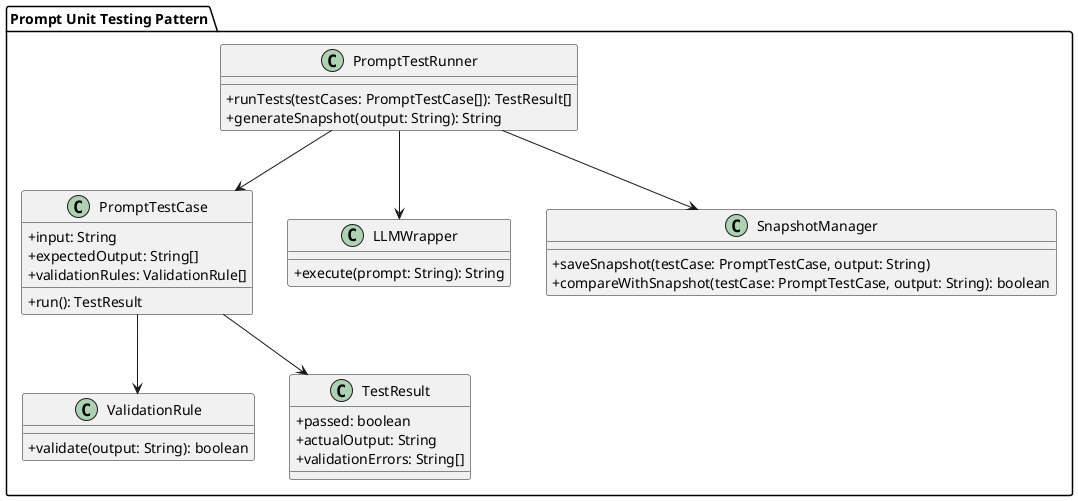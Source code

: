 @startuml
' Class Diagram
skinparam classAttributeIconSize 0

package "Prompt Unit Testing Pattern" {
    class PromptTestCase {
        +input: String
        +expectedOutput: String[]
        +validationRules: ValidationRule[]
        +run(): TestResult
    }

    class ValidationRule {
        +validate(output: String): boolean
    }

    class TestResult {
        +passed: boolean
        +actualOutput: String
        +validationErrors: String[]
    }

    class PromptTestRunner {
        +runTests(testCases: PromptTestCase[]): TestResult[]
        +generateSnapshot(output: String): String
    }

    class LLMWrapper {
        +execute(prompt: String): String
    }

    class SnapshotManager {
        +saveSnapshot(testCase: PromptTestCase, output: String)
        +compareWithSnapshot(testCase: PromptTestCase, output: String): boolean
    }

    PromptTestCase --> ValidationRule
    PromptTestCase --> TestResult
    PromptTestRunner --> PromptTestCase
    PromptTestRunner --> LLMWrapper
    PromptTestRunner --> SnapshotManager
}

@enduml

@startuml
' Sequence Diagram
skinparam sequenceMessageAlign center

actor Developer
participant "PromptTestCase" as TC
participant "PromptTestRunner" as Runner
participant "LLMWrapper" as LLM
participant "ValidationRule" as VR
participant "SnapshotManager" as SM

Developer -> TC: Create test case
activate TC

Developer -> Runner: Run tests
activate Runner

Runner -> TC: Execute test case
activate TC

TC -> LLM: Execute prompt
activate LLM
LLM --> TC: Return output
deactivate LLM

TC -> VR: Validate output
activate VR
VR --> TC: Validation result
deactivate VR

TC -> SM: Compare with snapshot
activate SM
SM --> TC: Snapshot comparison result
deactivate SM

TC --> Runner: Return test result
deactivate TC

Runner --> Developer: Return all test results
deactivate Runner

@enduml 